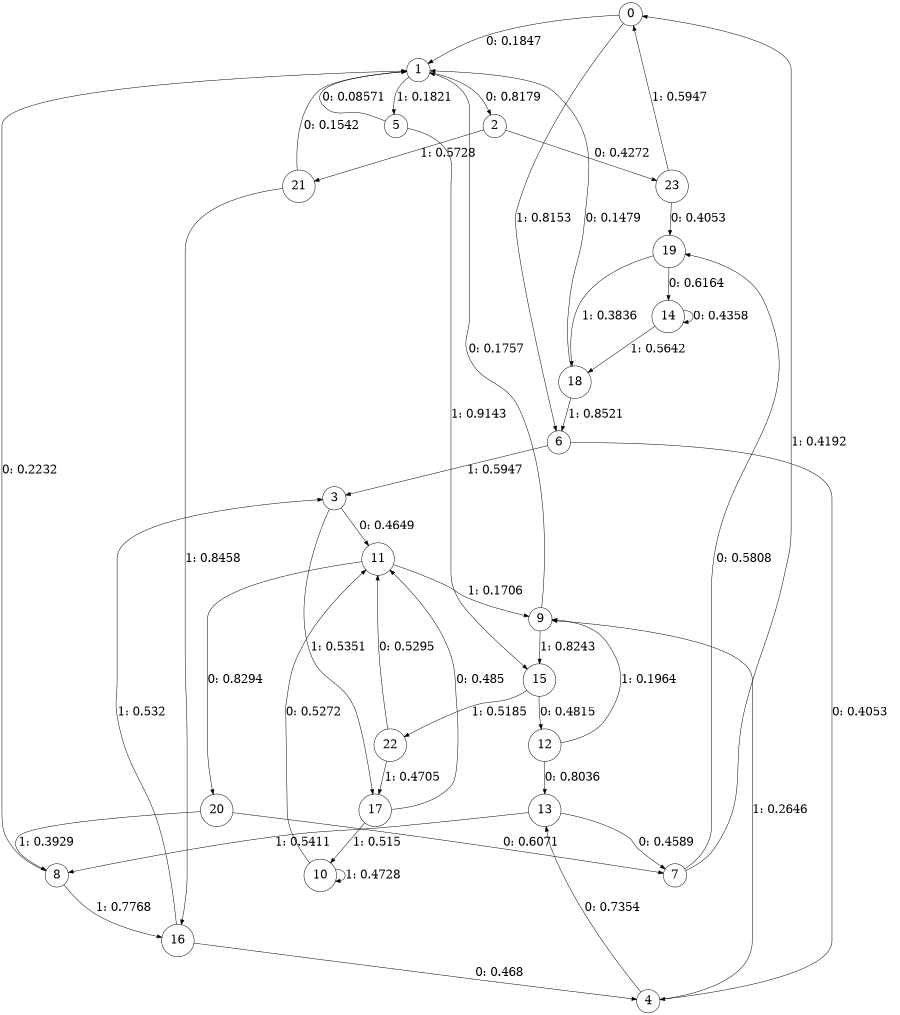 digraph "ch34faceL5" {
size = "6,8.5";
ratio = "fill";
node [shape = circle];
node [fontsize = 24];
edge [fontsize = 24];
0 -> 1 [label = "0: 0.1847   "];
0 -> 6 [label = "1: 0.8153   "];
1 -> 2 [label = "0: 0.8179   "];
1 -> 5 [label = "1: 0.1821   "];
2 -> 23 [label = "0: 0.4272   "];
2 -> 21 [label = "1: 0.5728   "];
3 -> 11 [label = "0: 0.4649   "];
3 -> 17 [label = "1: 0.5351   "];
4 -> 13 [label = "0: 0.7354   "];
4 -> 9 [label = "1: 0.2646   "];
5 -> 1 [label = "0: 0.08571  "];
5 -> 15 [label = "1: 0.9143   "];
6 -> 4 [label = "0: 0.4053   "];
6 -> 3 [label = "1: 0.5947   "];
7 -> 19 [label = "0: 0.5808   "];
7 -> 0 [label = "1: 0.4192   "];
8 -> 1 [label = "0: 0.2232   "];
8 -> 16 [label = "1: 0.7768   "];
9 -> 1 [label = "0: 0.1757   "];
9 -> 15 [label = "1: 0.8243   "];
10 -> 11 [label = "0: 0.5272   "];
10 -> 10 [label = "1: 0.4728   "];
11 -> 20 [label = "0: 0.8294   "];
11 -> 9 [label = "1: 0.1706   "];
12 -> 13 [label = "0: 0.8036   "];
12 -> 9 [label = "1: 0.1964   "];
13 -> 7 [label = "0: 0.4589   "];
13 -> 8 [label = "1: 0.5411   "];
14 -> 14 [label = "0: 0.4358   "];
14 -> 18 [label = "1: 0.5642   "];
15 -> 12 [label = "0: 0.4815   "];
15 -> 22 [label = "1: 0.5185   "];
16 -> 4 [label = "0: 0.468    "];
16 -> 3 [label = "1: 0.532    "];
17 -> 11 [label = "0: 0.485    "];
17 -> 10 [label = "1: 0.515    "];
18 -> 1 [label = "0: 0.1479   "];
18 -> 6 [label = "1: 0.8521   "];
19 -> 14 [label = "0: 0.6164   "];
19 -> 18 [label = "1: 0.3836   "];
20 -> 7 [label = "0: 0.6071   "];
20 -> 8 [label = "1: 0.3929   "];
21 -> 1 [label = "0: 0.1542   "];
21 -> 16 [label = "1: 0.8458   "];
22 -> 11 [label = "0: 0.5295   "];
22 -> 17 [label = "1: 0.4705   "];
23 -> 19 [label = "0: 0.4053   "];
23 -> 0 [label = "1: 0.5947   "];
}